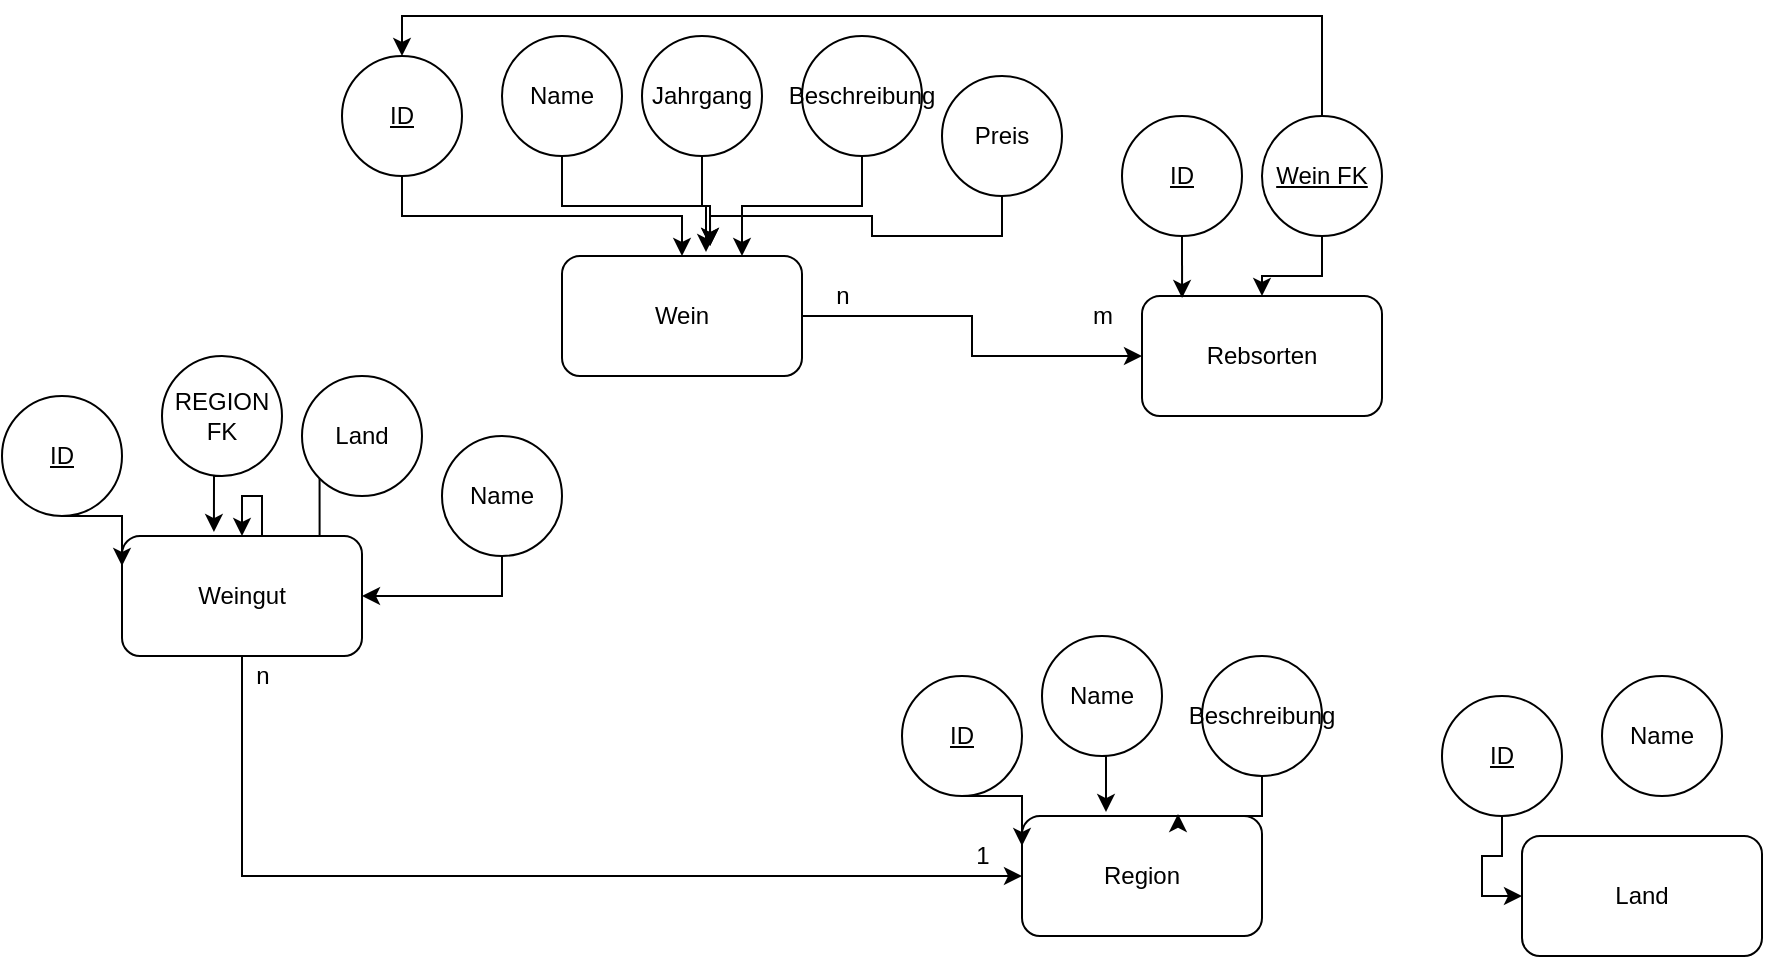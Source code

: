 <mxfile version="14.4.8" type="github">
  <diagram id="R2lEEEUBdFMjLlhIrx00" name="Page-1">
    <mxGraphModel dx="1381" dy="764" grid="1" gridSize="10" guides="1" tooltips="1" connect="1" arrows="1" fold="1" page="1" pageScale="1" pageWidth="850" pageHeight="1100" math="0" shadow="0" extFonts="Permanent Marker^https://fonts.googleapis.com/css?family=Permanent+Marker">
      <root>
        <mxCell id="0" />
        <mxCell id="1" parent="0" />
        <mxCell id="ynyX13kGE2FTWXCG0c7I-18" style="edgeStyle=orthogonalEdgeStyle;rounded=0;orthogonalLoop=1;jettySize=auto;html=1;exitX=1;exitY=0.5;exitDx=0;exitDy=0;entryX=0;entryY=0.5;entryDx=0;entryDy=0;" edge="1" parent="1" source="ynyX13kGE2FTWXCG0c7I-1" target="ynyX13kGE2FTWXCG0c7I-12">
          <mxGeometry relative="1" as="geometry" />
        </mxCell>
        <mxCell id="ynyX13kGE2FTWXCG0c7I-1" value="Wein" style="rounded=1;whiteSpace=wrap;html=1;" vertex="1" parent="1">
          <mxGeometry x="330" y="300" width="120" height="60" as="geometry" />
        </mxCell>
        <mxCell id="ynyX13kGE2FTWXCG0c7I-7" style="edgeStyle=orthogonalEdgeStyle;rounded=0;orthogonalLoop=1;jettySize=auto;html=1;exitX=0.5;exitY=1;exitDx=0;exitDy=0;" edge="1" parent="1" source="ynyX13kGE2FTWXCG0c7I-2" target="ynyX13kGE2FTWXCG0c7I-1">
          <mxGeometry relative="1" as="geometry" />
        </mxCell>
        <mxCell id="ynyX13kGE2FTWXCG0c7I-2" value="&lt;u&gt;ID&lt;/u&gt;" style="ellipse;whiteSpace=wrap;html=1;aspect=fixed;" vertex="1" parent="1">
          <mxGeometry x="220" y="200" width="60" height="60" as="geometry" />
        </mxCell>
        <mxCell id="ynyX13kGE2FTWXCG0c7I-8" style="edgeStyle=orthogonalEdgeStyle;rounded=0;orthogonalLoop=1;jettySize=auto;html=1;exitX=0.5;exitY=1;exitDx=0;exitDy=0;entryX=0.617;entryY=-0.083;entryDx=0;entryDy=0;entryPerimeter=0;" edge="1" parent="1" source="ynyX13kGE2FTWXCG0c7I-3" target="ynyX13kGE2FTWXCG0c7I-1">
          <mxGeometry relative="1" as="geometry">
            <mxPoint x="370" y="300" as="targetPoint" />
          </mxGeometry>
        </mxCell>
        <mxCell id="ynyX13kGE2FTWXCG0c7I-3" value="Name" style="ellipse;whiteSpace=wrap;html=1;aspect=fixed;" vertex="1" parent="1">
          <mxGeometry x="300" y="190" width="60" height="60" as="geometry" />
        </mxCell>
        <mxCell id="ynyX13kGE2FTWXCG0c7I-9" style="edgeStyle=orthogonalEdgeStyle;rounded=0;orthogonalLoop=1;jettySize=auto;html=1;exitX=0.5;exitY=1;exitDx=0;exitDy=0;entryX=0.6;entryY=-0.033;entryDx=0;entryDy=0;entryPerimeter=0;" edge="1" parent="1" source="ynyX13kGE2FTWXCG0c7I-4" target="ynyX13kGE2FTWXCG0c7I-1">
          <mxGeometry relative="1" as="geometry" />
        </mxCell>
        <mxCell id="ynyX13kGE2FTWXCG0c7I-4" value="Jahrgang" style="ellipse;whiteSpace=wrap;html=1;aspect=fixed;" vertex="1" parent="1">
          <mxGeometry x="370" y="190" width="60" height="60" as="geometry" />
        </mxCell>
        <mxCell id="ynyX13kGE2FTWXCG0c7I-10" style="edgeStyle=orthogonalEdgeStyle;rounded=0;orthogonalLoop=1;jettySize=auto;html=1;exitX=0.5;exitY=1;exitDx=0;exitDy=0;entryX=0.75;entryY=0;entryDx=0;entryDy=0;" edge="1" parent="1" source="ynyX13kGE2FTWXCG0c7I-5" target="ynyX13kGE2FTWXCG0c7I-1">
          <mxGeometry relative="1" as="geometry" />
        </mxCell>
        <mxCell id="ynyX13kGE2FTWXCG0c7I-5" value="Beschreibung" style="ellipse;whiteSpace=wrap;html=1;aspect=fixed;" vertex="1" parent="1">
          <mxGeometry x="450" y="190" width="60" height="60" as="geometry" />
        </mxCell>
        <mxCell id="ynyX13kGE2FTWXCG0c7I-11" style="edgeStyle=orthogonalEdgeStyle;rounded=0;orthogonalLoop=1;jettySize=auto;html=1;exitX=0.5;exitY=1;exitDx=0;exitDy=0;entryX=0.617;entryY=-0.083;entryDx=0;entryDy=0;entryPerimeter=0;" edge="1" parent="1" source="ynyX13kGE2FTWXCG0c7I-6" target="ynyX13kGE2FTWXCG0c7I-1">
          <mxGeometry relative="1" as="geometry" />
        </mxCell>
        <mxCell id="ynyX13kGE2FTWXCG0c7I-6" value="Preis" style="ellipse;whiteSpace=wrap;html=1;aspect=fixed;" vertex="1" parent="1">
          <mxGeometry x="520" y="210" width="60" height="60" as="geometry" />
        </mxCell>
        <mxCell id="ynyX13kGE2FTWXCG0c7I-12" value="Rebsorten" style="rounded=1;whiteSpace=wrap;html=1;" vertex="1" parent="1">
          <mxGeometry x="620" y="320" width="120" height="60" as="geometry" />
        </mxCell>
        <mxCell id="ynyX13kGE2FTWXCG0c7I-16" style="edgeStyle=orthogonalEdgeStyle;rounded=0;orthogonalLoop=1;jettySize=auto;html=1;exitX=0.5;exitY=1;exitDx=0;exitDy=0;entryX=0.167;entryY=0.017;entryDx=0;entryDy=0;entryPerimeter=0;" edge="1" parent="1" source="ynyX13kGE2FTWXCG0c7I-13" target="ynyX13kGE2FTWXCG0c7I-12">
          <mxGeometry relative="1" as="geometry" />
        </mxCell>
        <mxCell id="ynyX13kGE2FTWXCG0c7I-13" value="&lt;u&gt;ID&lt;/u&gt;" style="ellipse;whiteSpace=wrap;html=1;aspect=fixed;" vertex="1" parent="1">
          <mxGeometry x="610" y="230" width="60" height="60" as="geometry" />
        </mxCell>
        <mxCell id="ynyX13kGE2FTWXCG0c7I-15" style="edgeStyle=orthogonalEdgeStyle;rounded=0;orthogonalLoop=1;jettySize=auto;html=1;exitX=0.5;exitY=1;exitDx=0;exitDy=0;entryX=0.5;entryY=0;entryDx=0;entryDy=0;" edge="1" parent="1" source="ynyX13kGE2FTWXCG0c7I-14" target="ynyX13kGE2FTWXCG0c7I-12">
          <mxGeometry relative="1" as="geometry" />
        </mxCell>
        <mxCell id="ynyX13kGE2FTWXCG0c7I-17" style="edgeStyle=orthogonalEdgeStyle;rounded=0;orthogonalLoop=1;jettySize=auto;html=1;exitX=0.5;exitY=0;exitDx=0;exitDy=0;entryX=0.5;entryY=0;entryDx=0;entryDy=0;" edge="1" parent="1" source="ynyX13kGE2FTWXCG0c7I-14" target="ynyX13kGE2FTWXCG0c7I-2">
          <mxGeometry relative="1" as="geometry" />
        </mxCell>
        <mxCell id="ynyX13kGE2FTWXCG0c7I-14" value="&lt;u&gt;Wein FK&lt;br&gt;&lt;/u&gt;" style="ellipse;whiteSpace=wrap;html=1;aspect=fixed;" vertex="1" parent="1">
          <mxGeometry x="680" y="230" width="60" height="60" as="geometry" />
        </mxCell>
        <mxCell id="ynyX13kGE2FTWXCG0c7I-19" value="n" style="text;html=1;align=center;verticalAlign=middle;resizable=0;points=[];autosize=1;" vertex="1" parent="1">
          <mxGeometry x="460" y="310" width="20" height="20" as="geometry" />
        </mxCell>
        <mxCell id="ynyX13kGE2FTWXCG0c7I-20" value="m" style="text;html=1;align=center;verticalAlign=middle;resizable=0;points=[];autosize=1;" vertex="1" parent="1">
          <mxGeometry x="585" y="320" width="30" height="20" as="geometry" />
        </mxCell>
        <mxCell id="ynyX13kGE2FTWXCG0c7I-34" style="edgeStyle=orthogonalEdgeStyle;rounded=0;orthogonalLoop=1;jettySize=auto;html=1;exitX=0.5;exitY=1;exitDx=0;exitDy=0;entryX=0;entryY=0.5;entryDx=0;entryDy=0;" edge="1" parent="1" source="ynyX13kGE2FTWXCG0c7I-21" target="ynyX13kGE2FTWXCG0c7I-31">
          <mxGeometry relative="1" as="geometry" />
        </mxCell>
        <mxCell id="ynyX13kGE2FTWXCG0c7I-21" value="Weingut" style="rounded=1;whiteSpace=wrap;html=1;" vertex="1" parent="1">
          <mxGeometry x="110" y="440" width="120" height="60" as="geometry" />
        </mxCell>
        <mxCell id="ynyX13kGE2FTWXCG0c7I-30" style="edgeStyle=orthogonalEdgeStyle;rounded=0;orthogonalLoop=1;jettySize=auto;html=1;exitX=0.5;exitY=1;exitDx=0;exitDy=0;entryX=0;entryY=0.25;entryDx=0;entryDy=0;" edge="1" parent="1" source="ynyX13kGE2FTWXCG0c7I-22" target="ynyX13kGE2FTWXCG0c7I-21">
          <mxGeometry relative="1" as="geometry" />
        </mxCell>
        <mxCell id="ynyX13kGE2FTWXCG0c7I-22" value="&lt;u&gt;ID&lt;/u&gt;" style="ellipse;whiteSpace=wrap;html=1;aspect=fixed;" vertex="1" parent="1">
          <mxGeometry x="50" y="370" width="60" height="60" as="geometry" />
        </mxCell>
        <mxCell id="ynyX13kGE2FTWXCG0c7I-29" style="edgeStyle=orthogonalEdgeStyle;rounded=0;orthogonalLoop=1;jettySize=auto;html=1;exitX=0.5;exitY=1;exitDx=0;exitDy=0;entryX=0.383;entryY=-0.033;entryDx=0;entryDy=0;entryPerimeter=0;" edge="1" parent="1" source="ynyX13kGE2FTWXCG0c7I-23" target="ynyX13kGE2FTWXCG0c7I-21">
          <mxGeometry relative="1" as="geometry" />
        </mxCell>
        <mxCell id="ynyX13kGE2FTWXCG0c7I-23" value="REGION FK" style="ellipse;whiteSpace=wrap;html=1;aspect=fixed;" vertex="1" parent="1">
          <mxGeometry x="130" y="350" width="60" height="60" as="geometry" />
        </mxCell>
        <mxCell id="ynyX13kGE2FTWXCG0c7I-28" style="edgeStyle=orthogonalEdgeStyle;rounded=0;orthogonalLoop=1;jettySize=auto;html=1;exitX=0;exitY=1;exitDx=0;exitDy=0;" edge="1" parent="1" source="ynyX13kGE2FTWXCG0c7I-24" target="ynyX13kGE2FTWXCG0c7I-21">
          <mxGeometry relative="1" as="geometry" />
        </mxCell>
        <mxCell id="ynyX13kGE2FTWXCG0c7I-24" value="Land" style="ellipse;whiteSpace=wrap;html=1;aspect=fixed;" vertex="1" parent="1">
          <mxGeometry x="200" y="360" width="60" height="60" as="geometry" />
        </mxCell>
        <mxCell id="ynyX13kGE2FTWXCG0c7I-26" style="edgeStyle=orthogonalEdgeStyle;rounded=0;orthogonalLoop=1;jettySize=auto;html=1;exitX=0.5;exitY=1;exitDx=0;exitDy=0;" edge="1" parent="1" source="ynyX13kGE2FTWXCG0c7I-25" target="ynyX13kGE2FTWXCG0c7I-21">
          <mxGeometry relative="1" as="geometry" />
        </mxCell>
        <mxCell id="ynyX13kGE2FTWXCG0c7I-25" value="Name" style="ellipse;whiteSpace=wrap;html=1;aspect=fixed;" vertex="1" parent="1">
          <mxGeometry x="270" y="390" width="60" height="60" as="geometry" />
        </mxCell>
        <mxCell id="ynyX13kGE2FTWXCG0c7I-27" style="edgeStyle=orthogonalEdgeStyle;rounded=0;orthogonalLoop=1;jettySize=auto;html=1;exitX=0.5;exitY=1;exitDx=0;exitDy=0;" edge="1" parent="1" source="ynyX13kGE2FTWXCG0c7I-24" target="ynyX13kGE2FTWXCG0c7I-24">
          <mxGeometry relative="1" as="geometry" />
        </mxCell>
        <mxCell id="ynyX13kGE2FTWXCG0c7I-31" value="Region" style="rounded=1;whiteSpace=wrap;html=1;" vertex="1" parent="1">
          <mxGeometry x="560" y="580" width="120" height="60" as="geometry" />
        </mxCell>
        <mxCell id="ynyX13kGE2FTWXCG0c7I-40" style="edgeStyle=orthogonalEdgeStyle;rounded=0;orthogonalLoop=1;jettySize=auto;html=1;exitX=0.5;exitY=1;exitDx=0;exitDy=0;entryX=0;entryY=0.25;entryDx=0;entryDy=0;" edge="1" parent="1" source="ynyX13kGE2FTWXCG0c7I-32" target="ynyX13kGE2FTWXCG0c7I-31">
          <mxGeometry relative="1" as="geometry" />
        </mxCell>
        <mxCell id="ynyX13kGE2FTWXCG0c7I-32" value="&lt;u&gt;ID&lt;/u&gt;" style="ellipse;whiteSpace=wrap;html=1;aspect=fixed;" vertex="1" parent="1">
          <mxGeometry x="500" y="510" width="60" height="60" as="geometry" />
        </mxCell>
        <mxCell id="ynyX13kGE2FTWXCG0c7I-41" style="edgeStyle=orthogonalEdgeStyle;rounded=0;orthogonalLoop=1;jettySize=auto;html=1;exitX=0.5;exitY=1;exitDx=0;exitDy=0;entryX=0.65;entryY=-0.017;entryDx=0;entryDy=0;entryPerimeter=0;" edge="1" parent="1" source="ynyX13kGE2FTWXCG0c7I-33" target="ynyX13kGE2FTWXCG0c7I-31">
          <mxGeometry relative="1" as="geometry" />
        </mxCell>
        <mxCell id="ynyX13kGE2FTWXCG0c7I-33" value="Beschreibung" style="ellipse;whiteSpace=wrap;html=1;aspect=fixed;" vertex="1" parent="1">
          <mxGeometry x="650" y="500" width="60" height="60" as="geometry" />
        </mxCell>
        <mxCell id="ynyX13kGE2FTWXCG0c7I-35" value="1" style="text;html=1;align=center;verticalAlign=middle;resizable=0;points=[];autosize=1;" vertex="1" parent="1">
          <mxGeometry x="530" y="590" width="20" height="20" as="geometry" />
        </mxCell>
        <mxCell id="ynyX13kGE2FTWXCG0c7I-36" value="n" style="text;html=1;align=center;verticalAlign=middle;resizable=0;points=[];autosize=1;" vertex="1" parent="1">
          <mxGeometry x="170" y="500" width="20" height="20" as="geometry" />
        </mxCell>
        <mxCell id="ynyX13kGE2FTWXCG0c7I-37" value="Land" style="rounded=1;whiteSpace=wrap;html=1;" vertex="1" parent="1">
          <mxGeometry x="810" y="590" width="120" height="60" as="geometry" />
        </mxCell>
        <mxCell id="ynyX13kGE2FTWXCG0c7I-39" style="edgeStyle=orthogonalEdgeStyle;rounded=0;orthogonalLoop=1;jettySize=auto;html=1;exitX=0.5;exitY=1;exitDx=0;exitDy=0;entryX=0;entryY=0.5;entryDx=0;entryDy=0;" edge="1" parent="1" source="ynyX13kGE2FTWXCG0c7I-38" target="ynyX13kGE2FTWXCG0c7I-37">
          <mxGeometry relative="1" as="geometry" />
        </mxCell>
        <mxCell id="ynyX13kGE2FTWXCG0c7I-38" value="&lt;u&gt;ID&lt;/u&gt;" style="ellipse;whiteSpace=wrap;html=1;aspect=fixed;" vertex="1" parent="1">
          <mxGeometry x="770" y="520" width="60" height="60" as="geometry" />
        </mxCell>
        <mxCell id="ynyX13kGE2FTWXCG0c7I-43" style="edgeStyle=orthogonalEdgeStyle;rounded=0;orthogonalLoop=1;jettySize=auto;html=1;exitX=0.5;exitY=1;exitDx=0;exitDy=0;entryX=0.35;entryY=-0.033;entryDx=0;entryDy=0;entryPerimeter=0;" edge="1" parent="1" source="ynyX13kGE2FTWXCG0c7I-42" target="ynyX13kGE2FTWXCG0c7I-31">
          <mxGeometry relative="1" as="geometry" />
        </mxCell>
        <mxCell id="ynyX13kGE2FTWXCG0c7I-42" value="Name" style="ellipse;whiteSpace=wrap;html=1;aspect=fixed;" vertex="1" parent="1">
          <mxGeometry x="570" y="490" width="60" height="60" as="geometry" />
        </mxCell>
        <mxCell id="ynyX13kGE2FTWXCG0c7I-44" value="Name" style="ellipse;whiteSpace=wrap;html=1;aspect=fixed;" vertex="1" parent="1">
          <mxGeometry x="850" y="510" width="60" height="60" as="geometry" />
        </mxCell>
      </root>
    </mxGraphModel>
  </diagram>
</mxfile>
